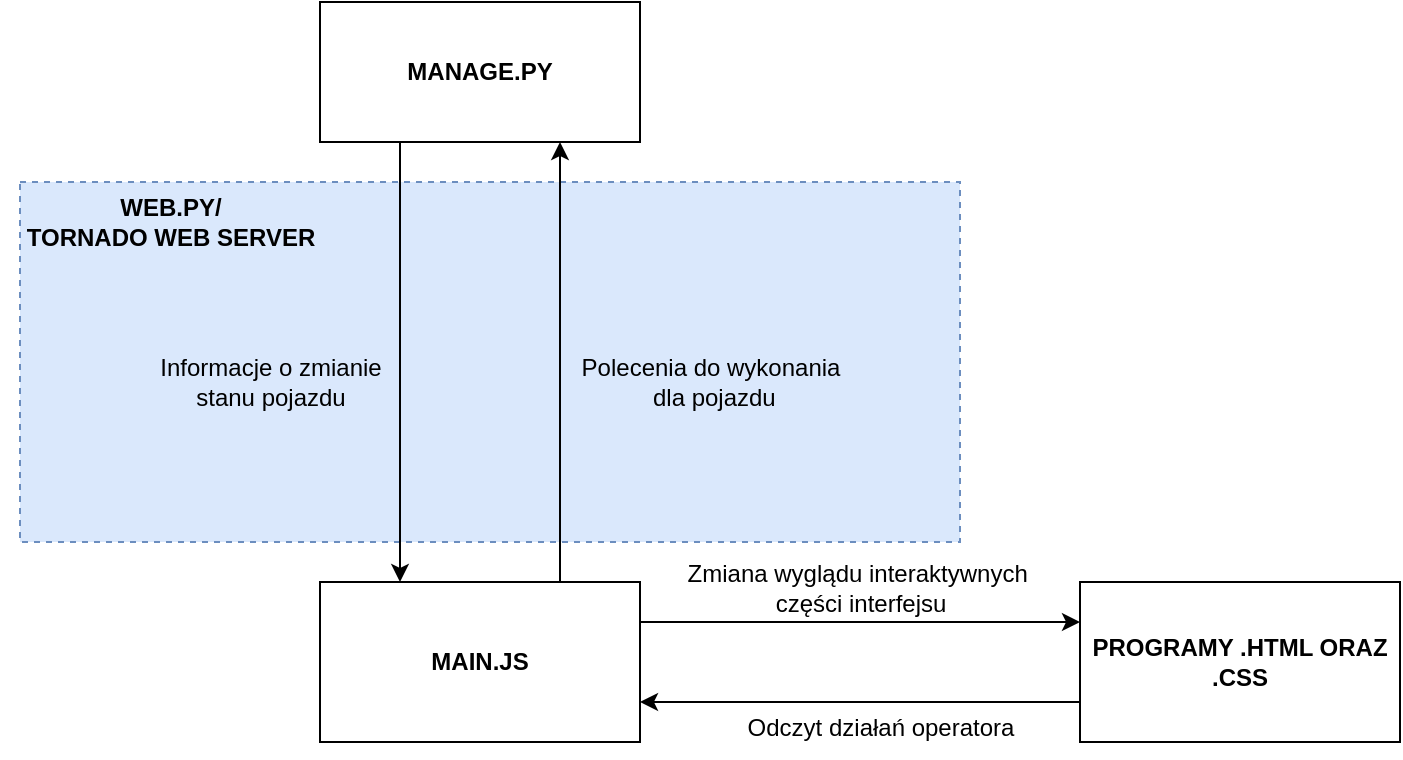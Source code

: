 <mxfile version="22.1.15" type="github">
  <diagram name="Strona-1" id="VWceDHpOhwOKP3PvtIKb">
    <mxGraphModel dx="1434" dy="768" grid="1" gridSize="10" guides="1" tooltips="1" connect="1" arrows="1" fold="1" page="1" pageScale="1" pageWidth="1169" pageHeight="1654" math="0" shadow="0">
      <root>
        <mxCell id="0" />
        <mxCell id="1" parent="0" />
        <mxCell id="qf-DTjk1BbraweZyH_Bf-24" value="" style="rounded=0;whiteSpace=wrap;html=1;" vertex="1" parent="1">
          <mxGeometry x="520" y="270" width="120" height="60" as="geometry" />
        </mxCell>
        <mxCell id="qf-DTjk1BbraweZyH_Bf-2" value="&lt;b&gt;MAIN.JS&lt;/b&gt;" style="rounded=0;whiteSpace=wrap;html=1;" vertex="1" parent="1">
          <mxGeometry x="440" y="430" width="160" height="80" as="geometry" />
        </mxCell>
        <mxCell id="qf-DTjk1BbraweZyH_Bf-3" value="&lt;b&gt;PROGRAMY .HTML ORAZ .CSS&lt;/b&gt;" style="whiteSpace=wrap;html=1;" vertex="1" parent="1">
          <mxGeometry x="820" y="430" width="160" height="80" as="geometry" />
        </mxCell>
        <mxCell id="qf-DTjk1BbraweZyH_Bf-4" value="&lt;b&gt;MANAGE.PY&lt;/b&gt;" style="rounded=0;whiteSpace=wrap;html=1;" vertex="1" parent="1">
          <mxGeometry x="440" y="140" width="160" height="70" as="geometry" />
        </mxCell>
        <mxCell id="qf-DTjk1BbraweZyH_Bf-5" value="" style="endArrow=classic;html=1;rounded=0;exitX=1;exitY=0.25;exitDx=0;exitDy=0;entryX=0;entryY=0.25;entryDx=0;entryDy=0;" edge="1" parent="1" source="qf-DTjk1BbraweZyH_Bf-2" target="qf-DTjk1BbraweZyH_Bf-3">
          <mxGeometry width="50" height="50" relative="1" as="geometry">
            <mxPoint x="560" y="420" as="sourcePoint" />
            <mxPoint x="610" y="370" as="targetPoint" />
          </mxGeometry>
        </mxCell>
        <mxCell id="qf-DTjk1BbraweZyH_Bf-6" value="" style="endArrow=classic;html=1;rounded=0;exitX=0;exitY=0.75;exitDx=0;exitDy=0;entryX=1;entryY=0.75;entryDx=0;entryDy=0;" edge="1" parent="1" source="qf-DTjk1BbraweZyH_Bf-3" target="qf-DTjk1BbraweZyH_Bf-2">
          <mxGeometry width="50" height="50" relative="1" as="geometry">
            <mxPoint x="560" y="420" as="sourcePoint" />
            <mxPoint x="610" y="370" as="targetPoint" />
          </mxGeometry>
        </mxCell>
        <mxCell id="qf-DTjk1BbraweZyH_Bf-12" value="Odczyt działań operatora" style="text;html=1;align=center;verticalAlign=middle;resizable=0;points=[];autosize=1;strokeColor=none;fillColor=none;" vertex="1" parent="1">
          <mxGeometry x="640" y="488" width="160" height="30" as="geometry" />
        </mxCell>
        <mxCell id="qf-DTjk1BbraweZyH_Bf-13" value="Zmiana wyglądu interaktywnych&amp;nbsp;&lt;br&gt;części interfejsu" style="text;html=1;align=center;verticalAlign=middle;resizable=0;points=[];autosize=1;strokeColor=none;fillColor=none;" vertex="1" parent="1">
          <mxGeometry x="610" y="413" width="200" height="40" as="geometry" />
        </mxCell>
        <mxCell id="qf-DTjk1BbraweZyH_Bf-18" value="" style="rounded=0;whiteSpace=wrap;html=1;fillColor=#dae8fc;strokeColor=#6c8ebf;dashed=1;align=left;" vertex="1" parent="1">
          <mxGeometry x="290" y="230" width="470" height="180" as="geometry" />
        </mxCell>
        <mxCell id="qf-DTjk1BbraweZyH_Bf-19" value="&lt;font style=&quot;font-size: 12px;&quot;&gt;&lt;b&gt;WEB.PY/ &lt;br&gt;TORNADO WEB SERVER&lt;/b&gt;&lt;/font&gt;" style="text;html=1;align=center;verticalAlign=middle;resizable=0;points=[];autosize=1;strokeColor=none;fillColor=none;" vertex="1" parent="1">
          <mxGeometry x="280" y="230" width="170" height="40" as="geometry" />
        </mxCell>
        <mxCell id="qf-DTjk1BbraweZyH_Bf-20" value="" style="endArrow=classic;html=1;rounded=0;exitX=0.75;exitY=0;exitDx=0;exitDy=0;entryX=0.75;entryY=1;entryDx=0;entryDy=0;" edge="1" parent="1" source="qf-DTjk1BbraweZyH_Bf-2" target="qf-DTjk1BbraweZyH_Bf-4">
          <mxGeometry width="50" height="50" relative="1" as="geometry">
            <mxPoint x="560" y="320" as="sourcePoint" />
            <mxPoint x="610" y="270" as="targetPoint" />
          </mxGeometry>
        </mxCell>
        <mxCell id="qf-DTjk1BbraweZyH_Bf-21" value="" style="endArrow=classic;html=1;rounded=0;exitX=0.25;exitY=1;exitDx=0;exitDy=0;entryX=0.25;entryY=0;entryDx=0;entryDy=0;" edge="1" parent="1" source="qf-DTjk1BbraweZyH_Bf-4" target="qf-DTjk1BbraweZyH_Bf-2">
          <mxGeometry width="50" height="50" relative="1" as="geometry">
            <mxPoint x="560" y="320" as="sourcePoint" />
            <mxPoint x="610" y="270" as="targetPoint" />
          </mxGeometry>
        </mxCell>
        <mxCell id="qf-DTjk1BbraweZyH_Bf-22" value="Polecenia do wykonania&lt;br&gt;&amp;nbsp;dla pojazdu" style="text;html=1;align=center;verticalAlign=middle;resizable=0;points=[];autosize=1;strokeColor=none;fillColor=none;" vertex="1" parent="1">
          <mxGeometry x="560" y="310" width="150" height="40" as="geometry" />
        </mxCell>
        <mxCell id="qf-DTjk1BbraweZyH_Bf-23" value="Informacje o zmianie &lt;br&gt;stanu pojazdu" style="text;html=1;align=center;verticalAlign=middle;resizable=0;points=[];autosize=1;strokeColor=none;fillColor=none;" vertex="1" parent="1">
          <mxGeometry x="350" y="310" width="130" height="40" as="geometry" />
        </mxCell>
      </root>
    </mxGraphModel>
  </diagram>
</mxfile>
